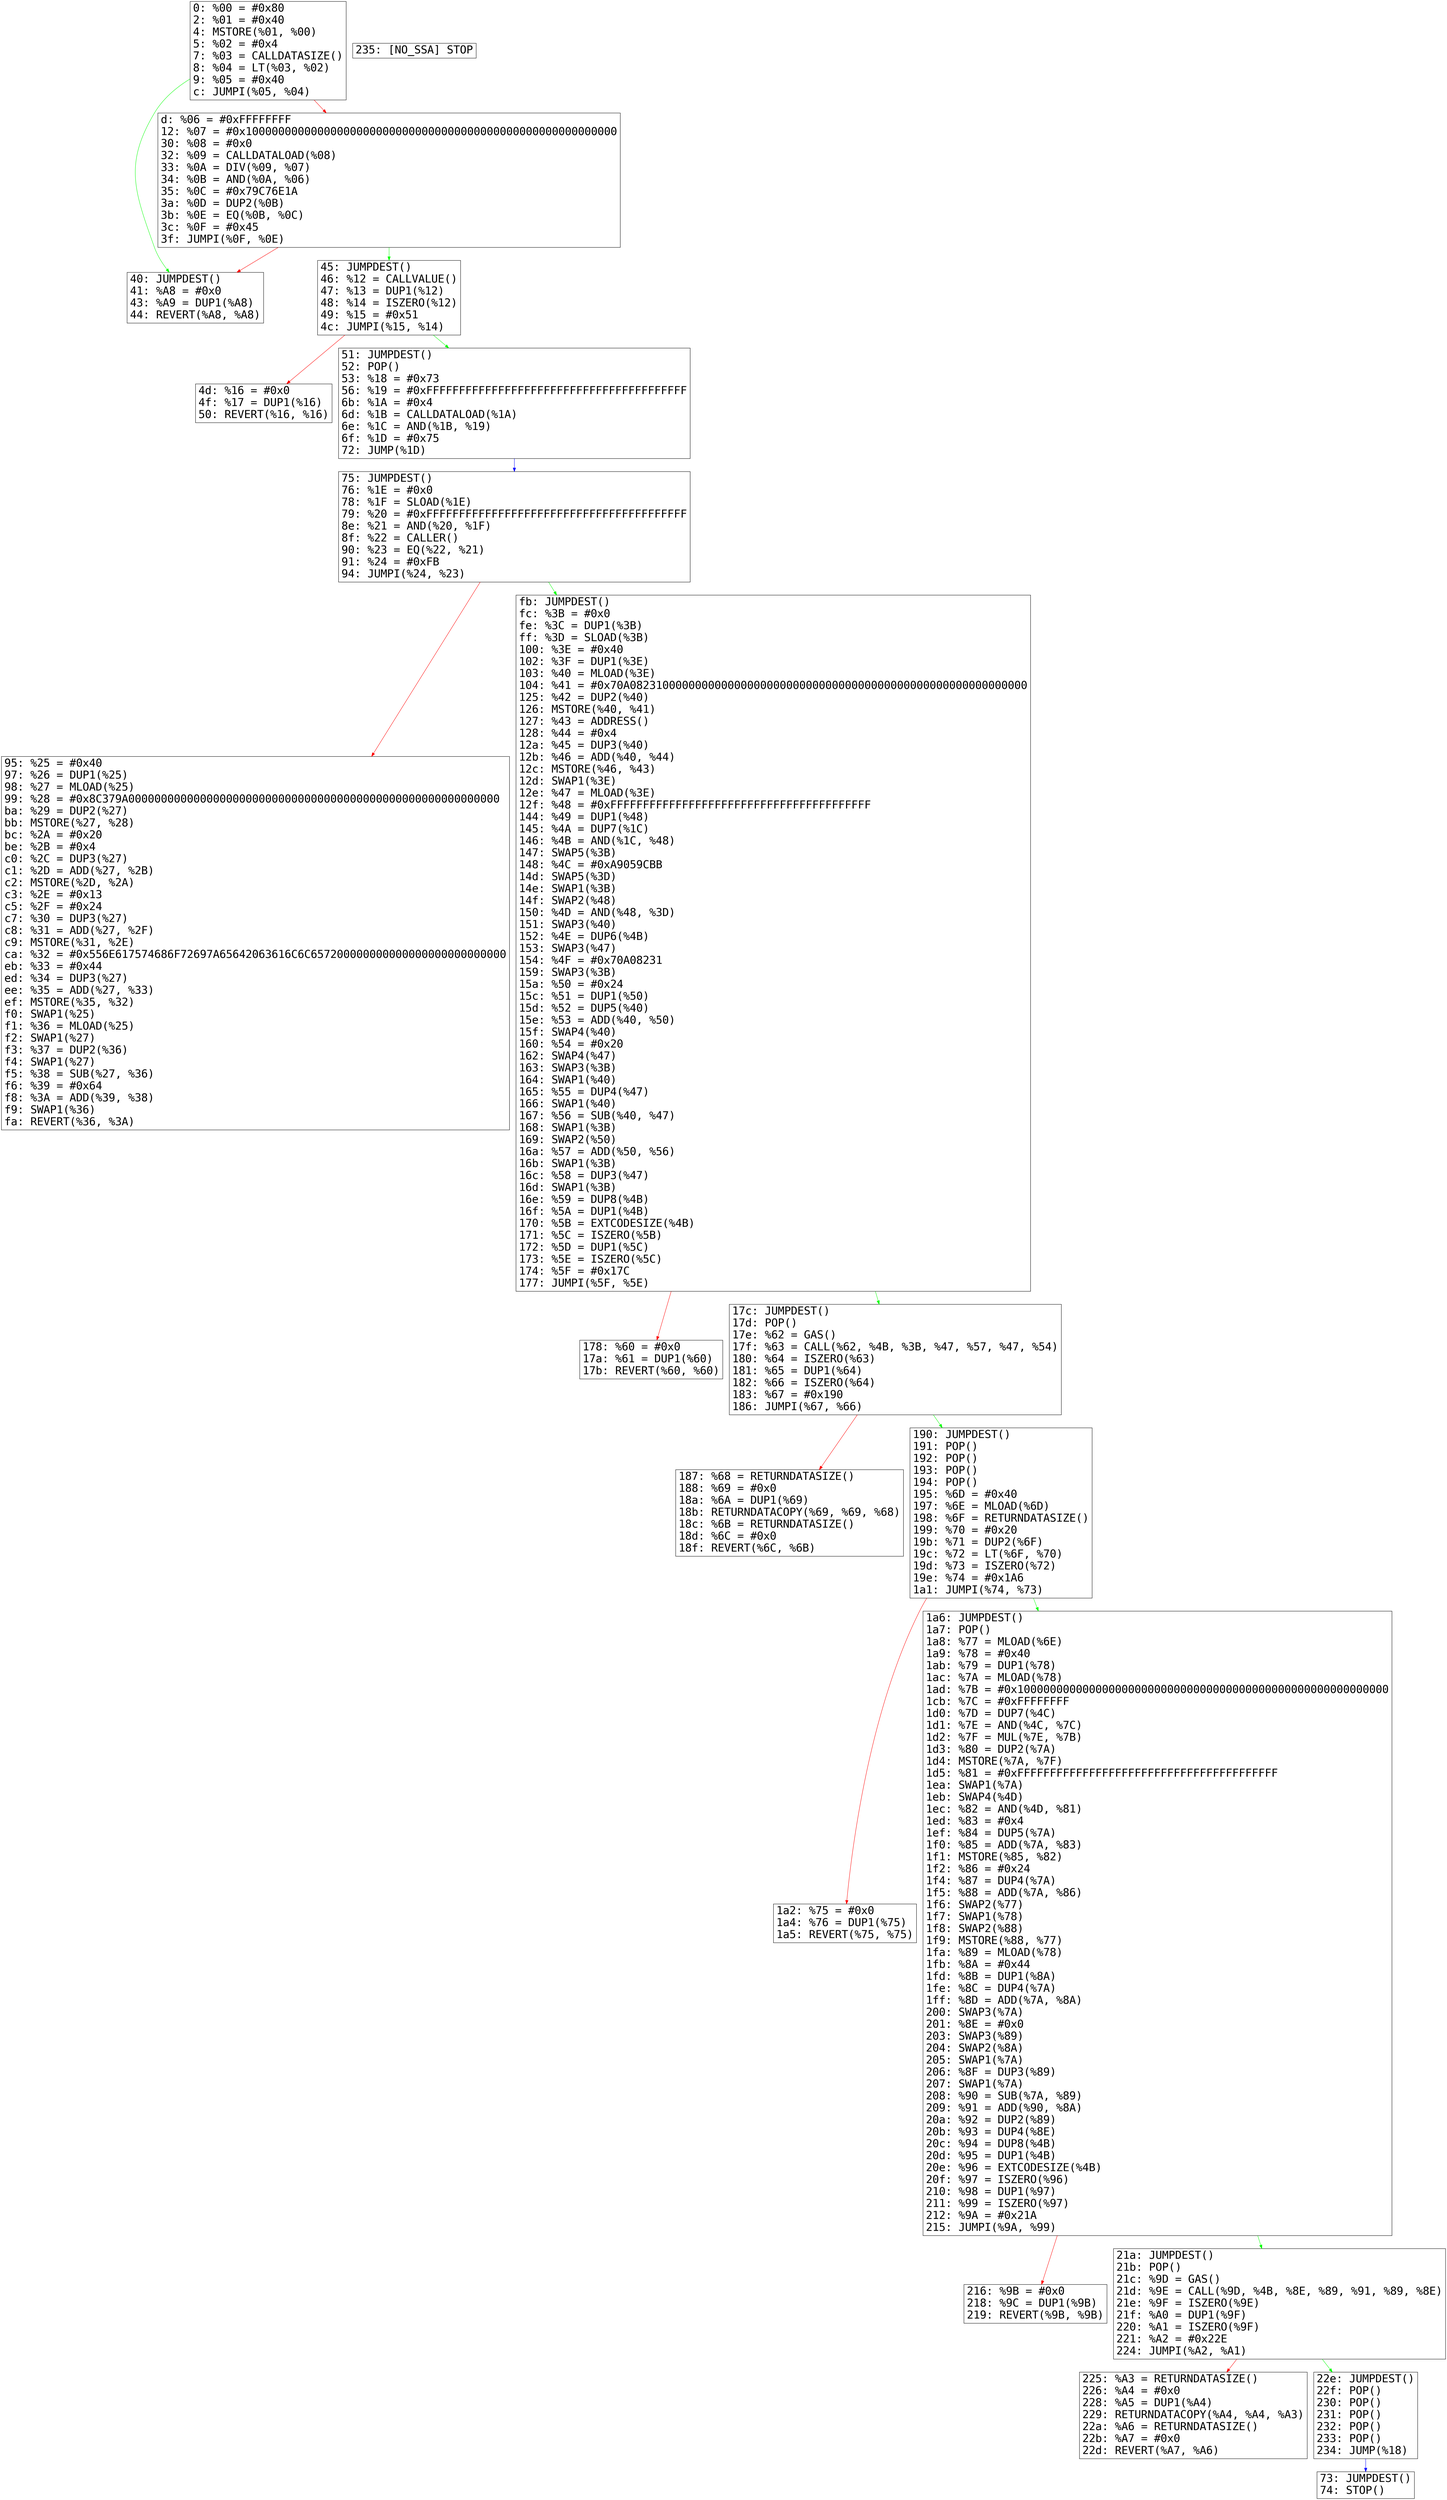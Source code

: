 digraph "graph.cfg.gv" {
	subgraph global {
		node [fontname=Courier fontsize=30.0 rank=same shape=box]
		block_0 [label="0: %00 = #0x80\l2: %01 = #0x40\l4: MSTORE(%01, %00)\l5: %02 = #0x4\l7: %03 = CALLDATASIZE()\l8: %04 = LT(%03, %02)\l9: %05 = #0x40\lc: JUMPI(%05, %04)\l"]
		block_d [label="d: %06 = #0xFFFFFFFF\l12: %07 = #0x100000000000000000000000000000000000000000000000000000000\l30: %08 = #0x0\l32: %09 = CALLDATALOAD(%08)\l33: %0A = DIV(%09, %07)\l34: %0B = AND(%0A, %06)\l35: %0C = #0x79C76E1A\l3a: %0D = DUP2(%0B)\l3b: %0E = EQ(%0B, %0C)\l3c: %0F = #0x45\l3f: JUMPI(%0F, %0E)\l"]
		block_40 [label="40: JUMPDEST()\l41: %A8 = #0x0\l43: %A9 = DUP1(%A8)\l44: REVERT(%A8, %A8)\l"]
		block_45 [label="45: JUMPDEST()\l46: %12 = CALLVALUE()\l47: %13 = DUP1(%12)\l48: %14 = ISZERO(%12)\l49: %15 = #0x51\l4c: JUMPI(%15, %14)\l"]
		block_4d [label="4d: %16 = #0x0\l4f: %17 = DUP1(%16)\l50: REVERT(%16, %16)\l"]
		block_51 [label="51: JUMPDEST()\l52: POP()\l53: %18 = #0x73\l56: %19 = #0xFFFFFFFFFFFFFFFFFFFFFFFFFFFFFFFFFFFFFFFF\l6b: %1A = #0x4\l6d: %1B = CALLDATALOAD(%1A)\l6e: %1C = AND(%1B, %19)\l6f: %1D = #0x75\l72: JUMP(%1D)\l"]
		block_73 [label="73: JUMPDEST()\l74: STOP()\l"]
		block_75 [label="75: JUMPDEST()\l76: %1E = #0x0\l78: %1F = SLOAD(%1E)\l79: %20 = #0xFFFFFFFFFFFFFFFFFFFFFFFFFFFFFFFFFFFFFFFF\l8e: %21 = AND(%20, %1F)\l8f: %22 = CALLER()\l90: %23 = EQ(%22, %21)\l91: %24 = #0xFB\l94: JUMPI(%24, %23)\l"]
		block_95 [label="95: %25 = #0x40\l97: %26 = DUP1(%25)\l98: %27 = MLOAD(%25)\l99: %28 = #0x8C379A000000000000000000000000000000000000000000000000000000000\lba: %29 = DUP2(%27)\lbb: MSTORE(%27, %28)\lbc: %2A = #0x20\lbe: %2B = #0x4\lc0: %2C = DUP3(%27)\lc1: %2D = ADD(%27, %2B)\lc2: MSTORE(%2D, %2A)\lc3: %2E = #0x13\lc5: %2F = #0x24\lc7: %30 = DUP3(%27)\lc8: %31 = ADD(%27, %2F)\lc9: MSTORE(%31, %2E)\lca: %32 = #0x556E617574686F72697A65642063616C6C657200000000000000000000000000\leb: %33 = #0x44\led: %34 = DUP3(%27)\lee: %35 = ADD(%27, %33)\lef: MSTORE(%35, %32)\lf0: SWAP1(%25)\lf1: %36 = MLOAD(%25)\lf2: SWAP1(%27)\lf3: %37 = DUP2(%36)\lf4: SWAP1(%27)\lf5: %38 = SUB(%27, %36)\lf6: %39 = #0x64\lf8: %3A = ADD(%39, %38)\lf9: SWAP1(%36)\lfa: REVERT(%36, %3A)\l"]
		block_fb [label="fb: JUMPDEST()\lfc: %3B = #0x0\lfe: %3C = DUP1(%3B)\lff: %3D = SLOAD(%3B)\l100: %3E = #0x40\l102: %3F = DUP1(%3E)\l103: %40 = MLOAD(%3E)\l104: %41 = #0x70A0823100000000000000000000000000000000000000000000000000000000\l125: %42 = DUP2(%40)\l126: MSTORE(%40, %41)\l127: %43 = ADDRESS()\l128: %44 = #0x4\l12a: %45 = DUP3(%40)\l12b: %46 = ADD(%40, %44)\l12c: MSTORE(%46, %43)\l12d: SWAP1(%3E)\l12e: %47 = MLOAD(%3E)\l12f: %48 = #0xFFFFFFFFFFFFFFFFFFFFFFFFFFFFFFFFFFFFFFFF\l144: %49 = DUP1(%48)\l145: %4A = DUP7(%1C)\l146: %4B = AND(%1C, %48)\l147: SWAP5(%3B)\l148: %4C = #0xA9059CBB\l14d: SWAP5(%3D)\l14e: SWAP1(%3B)\l14f: SWAP2(%48)\l150: %4D = AND(%48, %3D)\l151: SWAP3(%40)\l152: %4E = DUP6(%4B)\l153: SWAP3(%47)\l154: %4F = #0x70A08231\l159: SWAP3(%3B)\l15a: %50 = #0x24\l15c: %51 = DUP1(%50)\l15d: %52 = DUP5(%40)\l15e: %53 = ADD(%40, %50)\l15f: SWAP4(%40)\l160: %54 = #0x20\l162: SWAP4(%47)\l163: SWAP3(%3B)\l164: SWAP1(%40)\l165: %55 = DUP4(%47)\l166: SWAP1(%40)\l167: %56 = SUB(%40, %47)\l168: SWAP1(%3B)\l169: SWAP2(%50)\l16a: %57 = ADD(%50, %56)\l16b: SWAP1(%3B)\l16c: %58 = DUP3(%47)\l16d: SWAP1(%3B)\l16e: %59 = DUP8(%4B)\l16f: %5A = DUP1(%4B)\l170: %5B = EXTCODESIZE(%4B)\l171: %5C = ISZERO(%5B)\l172: %5D = DUP1(%5C)\l173: %5E = ISZERO(%5C)\l174: %5F = #0x17C\l177: JUMPI(%5F, %5E)\l"]
		block_178 [label="178: %60 = #0x0\l17a: %61 = DUP1(%60)\l17b: REVERT(%60, %60)\l"]
		block_17c [label="17c: JUMPDEST()\l17d: POP()\l17e: %62 = GAS()\l17f: %63 = CALL(%62, %4B, %3B, %47, %57, %47, %54)\l180: %64 = ISZERO(%63)\l181: %65 = DUP1(%64)\l182: %66 = ISZERO(%64)\l183: %67 = #0x190\l186: JUMPI(%67, %66)\l"]
		block_187 [label="187: %68 = RETURNDATASIZE()\l188: %69 = #0x0\l18a: %6A = DUP1(%69)\l18b: RETURNDATACOPY(%69, %69, %68)\l18c: %6B = RETURNDATASIZE()\l18d: %6C = #0x0\l18f: REVERT(%6C, %6B)\l"]
		block_190 [label="190: JUMPDEST()\l191: POP()\l192: POP()\l193: POP()\l194: POP()\l195: %6D = #0x40\l197: %6E = MLOAD(%6D)\l198: %6F = RETURNDATASIZE()\l199: %70 = #0x20\l19b: %71 = DUP2(%6F)\l19c: %72 = LT(%6F, %70)\l19d: %73 = ISZERO(%72)\l19e: %74 = #0x1A6\l1a1: JUMPI(%74, %73)\l"]
		block_1a2 [label="1a2: %75 = #0x0\l1a4: %76 = DUP1(%75)\l1a5: REVERT(%75, %75)\l"]
		block_1a6 [label="1a6: JUMPDEST()\l1a7: POP()\l1a8: %77 = MLOAD(%6E)\l1a9: %78 = #0x40\l1ab: %79 = DUP1(%78)\l1ac: %7A = MLOAD(%78)\l1ad: %7B = #0x100000000000000000000000000000000000000000000000000000000\l1cb: %7C = #0xFFFFFFFF\l1d0: %7D = DUP7(%4C)\l1d1: %7E = AND(%4C, %7C)\l1d2: %7F = MUL(%7E, %7B)\l1d3: %80 = DUP2(%7A)\l1d4: MSTORE(%7A, %7F)\l1d5: %81 = #0xFFFFFFFFFFFFFFFFFFFFFFFFFFFFFFFFFFFFFFFF\l1ea: SWAP1(%7A)\l1eb: SWAP4(%4D)\l1ec: %82 = AND(%4D, %81)\l1ed: %83 = #0x4\l1ef: %84 = DUP5(%7A)\l1f0: %85 = ADD(%7A, %83)\l1f1: MSTORE(%85, %82)\l1f2: %86 = #0x24\l1f4: %87 = DUP4(%7A)\l1f5: %88 = ADD(%7A, %86)\l1f6: SWAP2(%77)\l1f7: SWAP1(%78)\l1f8: SWAP2(%88)\l1f9: MSTORE(%88, %77)\l1fa: %89 = MLOAD(%78)\l1fb: %8A = #0x44\l1fd: %8B = DUP1(%8A)\l1fe: %8C = DUP4(%7A)\l1ff: %8D = ADD(%7A, %8A)\l200: SWAP3(%7A)\l201: %8E = #0x0\l203: SWAP3(%89)\l204: SWAP2(%8A)\l205: SWAP1(%7A)\l206: %8F = DUP3(%89)\l207: SWAP1(%7A)\l208: %90 = SUB(%7A, %89)\l209: %91 = ADD(%90, %8A)\l20a: %92 = DUP2(%89)\l20b: %93 = DUP4(%8E)\l20c: %94 = DUP8(%4B)\l20d: %95 = DUP1(%4B)\l20e: %96 = EXTCODESIZE(%4B)\l20f: %97 = ISZERO(%96)\l210: %98 = DUP1(%97)\l211: %99 = ISZERO(%97)\l212: %9A = #0x21A\l215: JUMPI(%9A, %99)\l"]
		block_216 [label="216: %9B = #0x0\l218: %9C = DUP1(%9B)\l219: REVERT(%9B, %9B)\l"]
		block_21a [label="21a: JUMPDEST()\l21b: POP()\l21c: %9D = GAS()\l21d: %9E = CALL(%9D, %4B, %8E, %89, %91, %89, %8E)\l21e: %9F = ISZERO(%9E)\l21f: %A0 = DUP1(%9F)\l220: %A1 = ISZERO(%9F)\l221: %A2 = #0x22E\l224: JUMPI(%A2, %A1)\l"]
		block_225 [label="225: %A3 = RETURNDATASIZE()\l226: %A4 = #0x0\l228: %A5 = DUP1(%A4)\l229: RETURNDATACOPY(%A4, %A4, %A3)\l22a: %A6 = RETURNDATASIZE()\l22b: %A7 = #0x0\l22d: REVERT(%A7, %A6)\l"]
		block_22e [label="22e: JUMPDEST()\l22f: POP()\l230: POP()\l231: POP()\l232: POP()\l233: POP()\l234: JUMP(%18)\l"]
		block_235 [label="235: [NO_SSA] STOP\l"]
	}
	block_0 -> block_40 [color=green]
	block_190 -> block_1a6 [color=green]
	block_fb -> block_178 [color=red]
	block_75 -> block_95 [color=red]
	block_17c -> block_190 [color=green]
	block_21a -> block_22e [color=green]
	block_1a6 -> block_21a [color=green]
	block_fb -> block_17c [color=green]
	block_45 -> block_4d [color=red]
	block_1a6 -> block_216 [color=red]
	block_75 -> block_fb [color=green]
	block_190 -> block_1a2 [color=red]
	block_d -> block_40 [color=red]
	block_d -> block_45 [color=green]
	block_22e -> block_73 [color=blue]
	block_51 -> block_75 [color=blue]
	block_21a -> block_225 [color=red]
	block_17c -> block_187 [color=red]
	block_0 -> block_d [color=red]
	block_45 -> block_51 [color=green]
}
